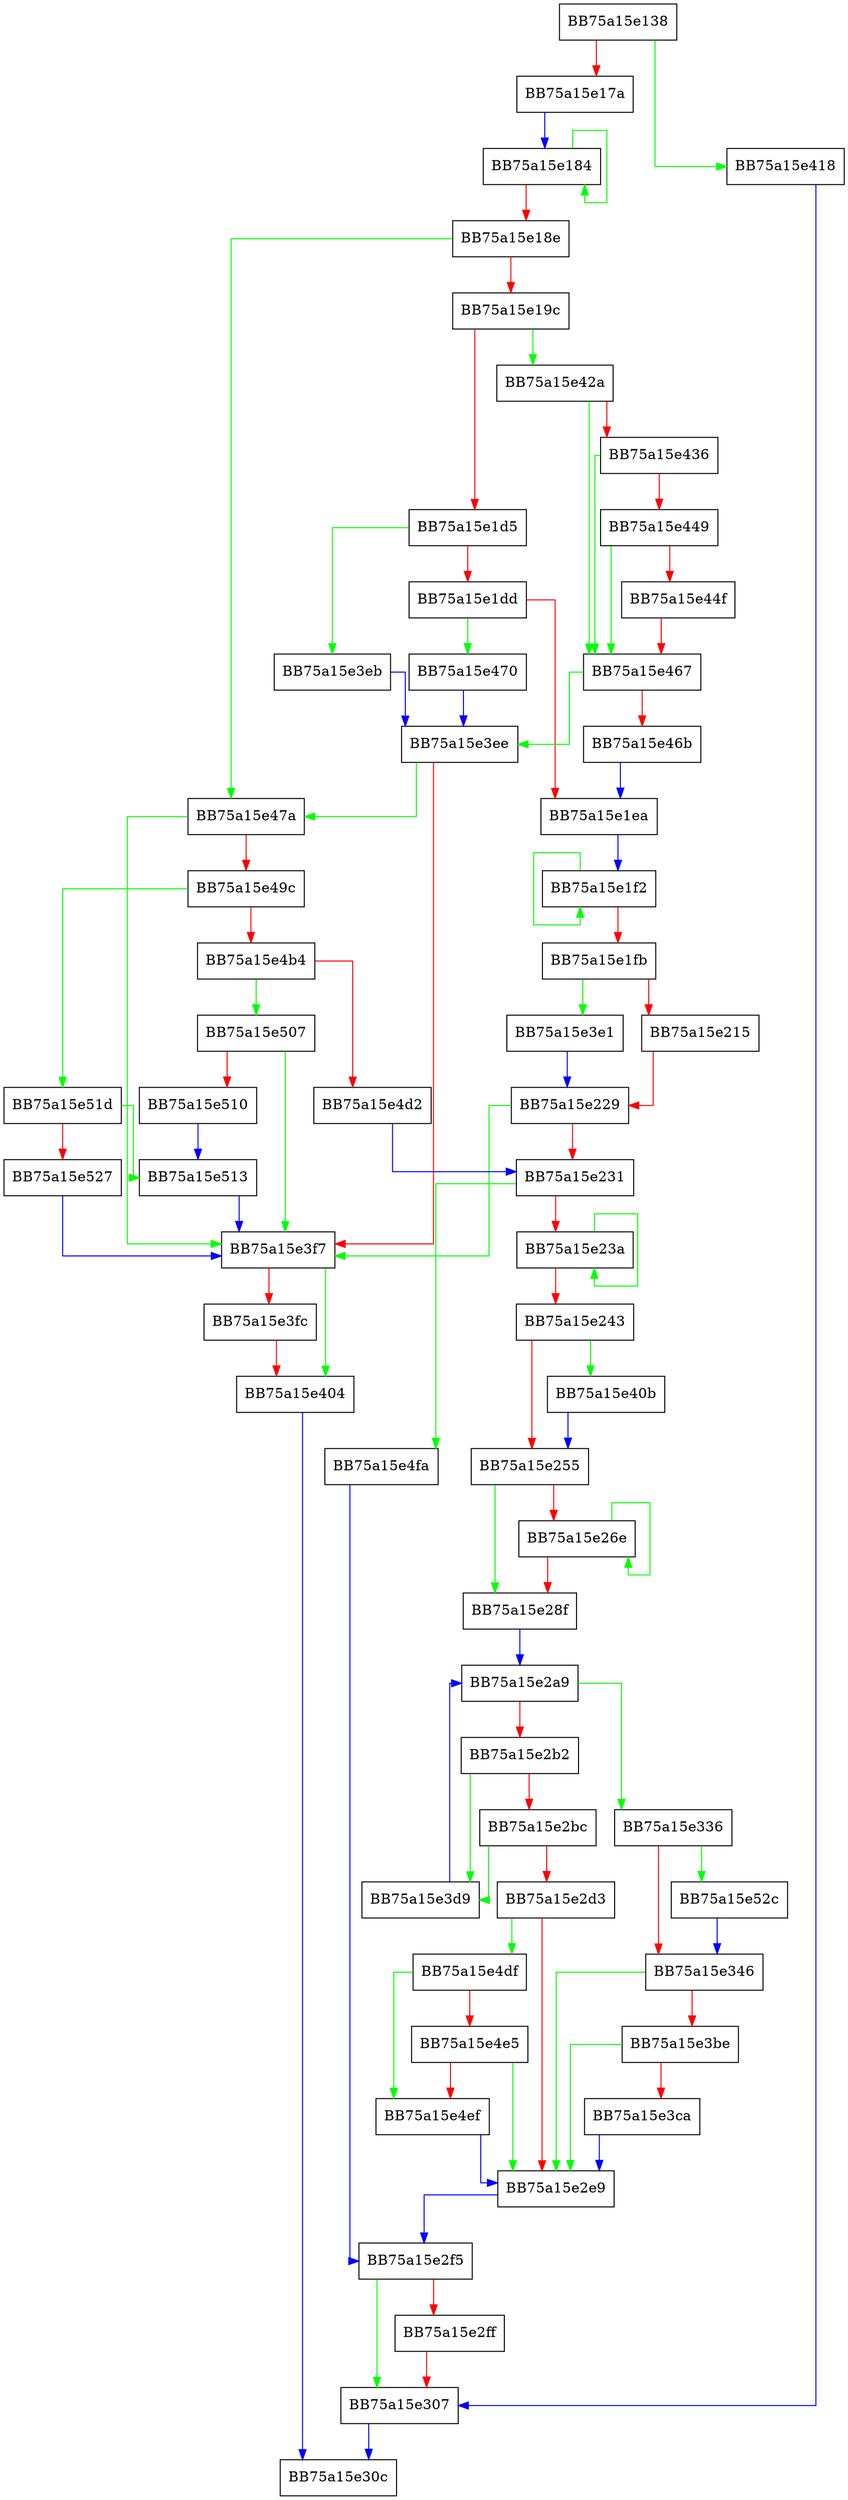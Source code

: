 digraph push_string_from_unicode {
  node [shape="box"];
  graph [splines=ortho];
  BB75a15e138 -> BB75a15e418 [color="green"];
  BB75a15e138 -> BB75a15e17a [color="red"];
  BB75a15e17a -> BB75a15e184 [color="blue"];
  BB75a15e184 -> BB75a15e184 [color="green"];
  BB75a15e184 -> BB75a15e18e [color="red"];
  BB75a15e18e -> BB75a15e47a [color="green"];
  BB75a15e18e -> BB75a15e19c [color="red"];
  BB75a15e19c -> BB75a15e42a [color="green"];
  BB75a15e19c -> BB75a15e1d5 [color="red"];
  BB75a15e1d5 -> BB75a15e3eb [color="green"];
  BB75a15e1d5 -> BB75a15e1dd [color="red"];
  BB75a15e1dd -> BB75a15e470 [color="green"];
  BB75a15e1dd -> BB75a15e1ea [color="red"];
  BB75a15e1ea -> BB75a15e1f2 [color="blue"];
  BB75a15e1f2 -> BB75a15e1f2 [color="green"];
  BB75a15e1f2 -> BB75a15e1fb [color="red"];
  BB75a15e1fb -> BB75a15e3e1 [color="green"];
  BB75a15e1fb -> BB75a15e215 [color="red"];
  BB75a15e215 -> BB75a15e229 [color="red"];
  BB75a15e229 -> BB75a15e3f7 [color="green"];
  BB75a15e229 -> BB75a15e231 [color="red"];
  BB75a15e231 -> BB75a15e4fa [color="green"];
  BB75a15e231 -> BB75a15e23a [color="red"];
  BB75a15e23a -> BB75a15e23a [color="green"];
  BB75a15e23a -> BB75a15e243 [color="red"];
  BB75a15e243 -> BB75a15e40b [color="green"];
  BB75a15e243 -> BB75a15e255 [color="red"];
  BB75a15e255 -> BB75a15e28f [color="green"];
  BB75a15e255 -> BB75a15e26e [color="red"];
  BB75a15e26e -> BB75a15e26e [color="green"];
  BB75a15e26e -> BB75a15e28f [color="red"];
  BB75a15e28f -> BB75a15e2a9 [color="blue"];
  BB75a15e2a9 -> BB75a15e336 [color="green"];
  BB75a15e2a9 -> BB75a15e2b2 [color="red"];
  BB75a15e2b2 -> BB75a15e3d9 [color="green"];
  BB75a15e2b2 -> BB75a15e2bc [color="red"];
  BB75a15e2bc -> BB75a15e3d9 [color="green"];
  BB75a15e2bc -> BB75a15e2d3 [color="red"];
  BB75a15e2d3 -> BB75a15e4df [color="green"];
  BB75a15e2d3 -> BB75a15e2e9 [color="red"];
  BB75a15e2e9 -> BB75a15e2f5 [color="blue"];
  BB75a15e2f5 -> BB75a15e307 [color="green"];
  BB75a15e2f5 -> BB75a15e2ff [color="red"];
  BB75a15e2ff -> BB75a15e307 [color="red"];
  BB75a15e307 -> BB75a15e30c [color="blue"];
  BB75a15e336 -> BB75a15e52c [color="green"];
  BB75a15e336 -> BB75a15e346 [color="red"];
  BB75a15e346 -> BB75a15e2e9 [color="green"];
  BB75a15e346 -> BB75a15e3be [color="red"];
  BB75a15e3be -> BB75a15e2e9 [color="green"];
  BB75a15e3be -> BB75a15e3ca [color="red"];
  BB75a15e3ca -> BB75a15e2e9 [color="blue"];
  BB75a15e3d9 -> BB75a15e2a9 [color="blue"];
  BB75a15e3e1 -> BB75a15e229 [color="blue"];
  BB75a15e3eb -> BB75a15e3ee [color="blue"];
  BB75a15e3ee -> BB75a15e47a [color="green"];
  BB75a15e3ee -> BB75a15e3f7 [color="red"];
  BB75a15e3f7 -> BB75a15e404 [color="green"];
  BB75a15e3f7 -> BB75a15e3fc [color="red"];
  BB75a15e3fc -> BB75a15e404 [color="red"];
  BB75a15e404 -> BB75a15e30c [color="blue"];
  BB75a15e40b -> BB75a15e255 [color="blue"];
  BB75a15e418 -> BB75a15e307 [color="blue"];
  BB75a15e42a -> BB75a15e467 [color="green"];
  BB75a15e42a -> BB75a15e436 [color="red"];
  BB75a15e436 -> BB75a15e467 [color="green"];
  BB75a15e436 -> BB75a15e449 [color="red"];
  BB75a15e449 -> BB75a15e467 [color="green"];
  BB75a15e449 -> BB75a15e44f [color="red"];
  BB75a15e44f -> BB75a15e467 [color="red"];
  BB75a15e467 -> BB75a15e3ee [color="green"];
  BB75a15e467 -> BB75a15e46b [color="red"];
  BB75a15e46b -> BB75a15e1ea [color="blue"];
  BB75a15e470 -> BB75a15e3ee [color="blue"];
  BB75a15e47a -> BB75a15e3f7 [color="green"];
  BB75a15e47a -> BB75a15e49c [color="red"];
  BB75a15e49c -> BB75a15e51d [color="green"];
  BB75a15e49c -> BB75a15e4b4 [color="red"];
  BB75a15e4b4 -> BB75a15e507 [color="green"];
  BB75a15e4b4 -> BB75a15e4d2 [color="red"];
  BB75a15e4d2 -> BB75a15e231 [color="blue"];
  BB75a15e4df -> BB75a15e4ef [color="green"];
  BB75a15e4df -> BB75a15e4e5 [color="red"];
  BB75a15e4e5 -> BB75a15e2e9 [color="green"];
  BB75a15e4e5 -> BB75a15e4ef [color="red"];
  BB75a15e4ef -> BB75a15e2e9 [color="blue"];
  BB75a15e4fa -> BB75a15e2f5 [color="blue"];
  BB75a15e507 -> BB75a15e3f7 [color="green"];
  BB75a15e507 -> BB75a15e510 [color="red"];
  BB75a15e510 -> BB75a15e513 [color="blue"];
  BB75a15e513 -> BB75a15e3f7 [color="blue"];
  BB75a15e51d -> BB75a15e513 [color="green"];
  BB75a15e51d -> BB75a15e527 [color="red"];
  BB75a15e527 -> BB75a15e3f7 [color="blue"];
  BB75a15e52c -> BB75a15e346 [color="blue"];
}